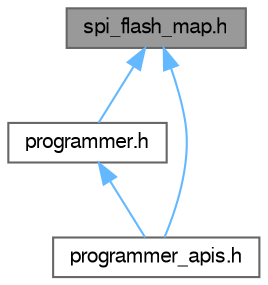 digraph "spi_flash_map.h"
{
 // LATEX_PDF_SIZE
  bgcolor="transparent";
  edge [fontname=FreeSans,fontsize=10,labelfontname=FreeSans,labelfontsize=10];
  node [fontname=FreeSans,fontsize=10,shape=box,height=0.2,width=0.4];
  Node1 [label="spi_flash_map.h",height=0.2,width=0.4,color="gray40", fillcolor="grey60", style="filled", fontcolor="black",tooltip="WINC1500 SPI Flash."];
  Node1 -> Node2 [dir="back",color="steelblue1",style="solid"];
  Node2 [label="programmer.h",height=0.2,width=0.4,color="grey40", fillcolor="white", style="filled",URL="$programmer_8h.html",tooltip="WINC Peripherals Application Interface."];
  Node2 -> Node3 [dir="back",color="steelblue1",style="solid"];
  Node3 [label="programmer_apis.h",height=0.2,width=0.4,color="grey40", fillcolor="white", style="filled",URL="$programmer__apis_8h.html",tooltip="Programmer APIs."];
  Node1 -> Node3 [dir="back",color="steelblue1",style="solid"];
}
